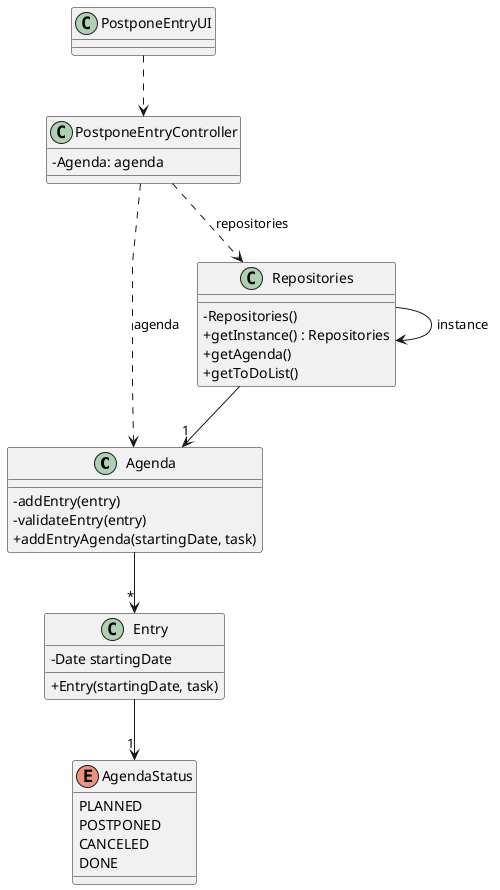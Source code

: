 @startuml
skinparam packageStyle rectangle
skinparam shadowing false
skinparam linetype polyline

skinparam classAttributeIconSize 0

class Agenda {
    -addEntry(entry)
    -validateEntry(entry)
    +addEntryAgenda(startingDate, task)
}

class Entry {
    -Date startingDate
    +Entry(startingDate, task)
}


class Repositories {
    - Repositories()
    + getInstance() : Repositories
    + getAgenda()
    + getToDoList()
}

enum AgendaStatus {
    PLANNED
    POSTPONED
    CANCELED
    DONE
}

class PostponeEntryController{
-Agenda: agenda
}

class PostponeEntryUI{

}

PostponeEntryUI ..> PostponeEntryController

PostponeEntryController ..> Repositories: repositories

PostponeEntryController ..> Agenda: agenda

Repositories --> Repositories: instance

Repositories --> "1" Agenda

Agenda --> "*" Entry

Entry --> "1" AgendaStatus
@enduml
